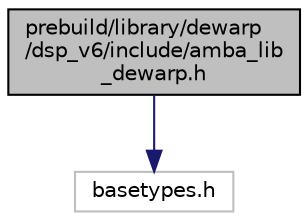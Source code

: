 digraph "prebuild/library/dewarp/dsp_v6/include/amba_lib_dewarp.h"
{
 // INTERACTIVE_SVG=YES
 // LATEX_PDF_SIZE
  bgcolor="transparent";
  edge [fontname="Helvetica",fontsize="10",labelfontname="Helvetica",labelfontsize="10"];
  node [fontname="Helvetica",fontsize="10",shape=record];
  Node1 [label="prebuild/library/dewarp\l/dsp_v6/include/amba_lib\l_dewarp.h",height=0.2,width=0.4,color="black", fillcolor="grey75", style="filled", fontcolor="black",tooltip=" "];
  Node1 -> Node2 [color="midnightblue",fontsize="10",style="solid",fontname="Helvetica"];
  Node2 [label="basetypes.h",height=0.2,width=0.4,color="grey75",tooltip=" "];
}
